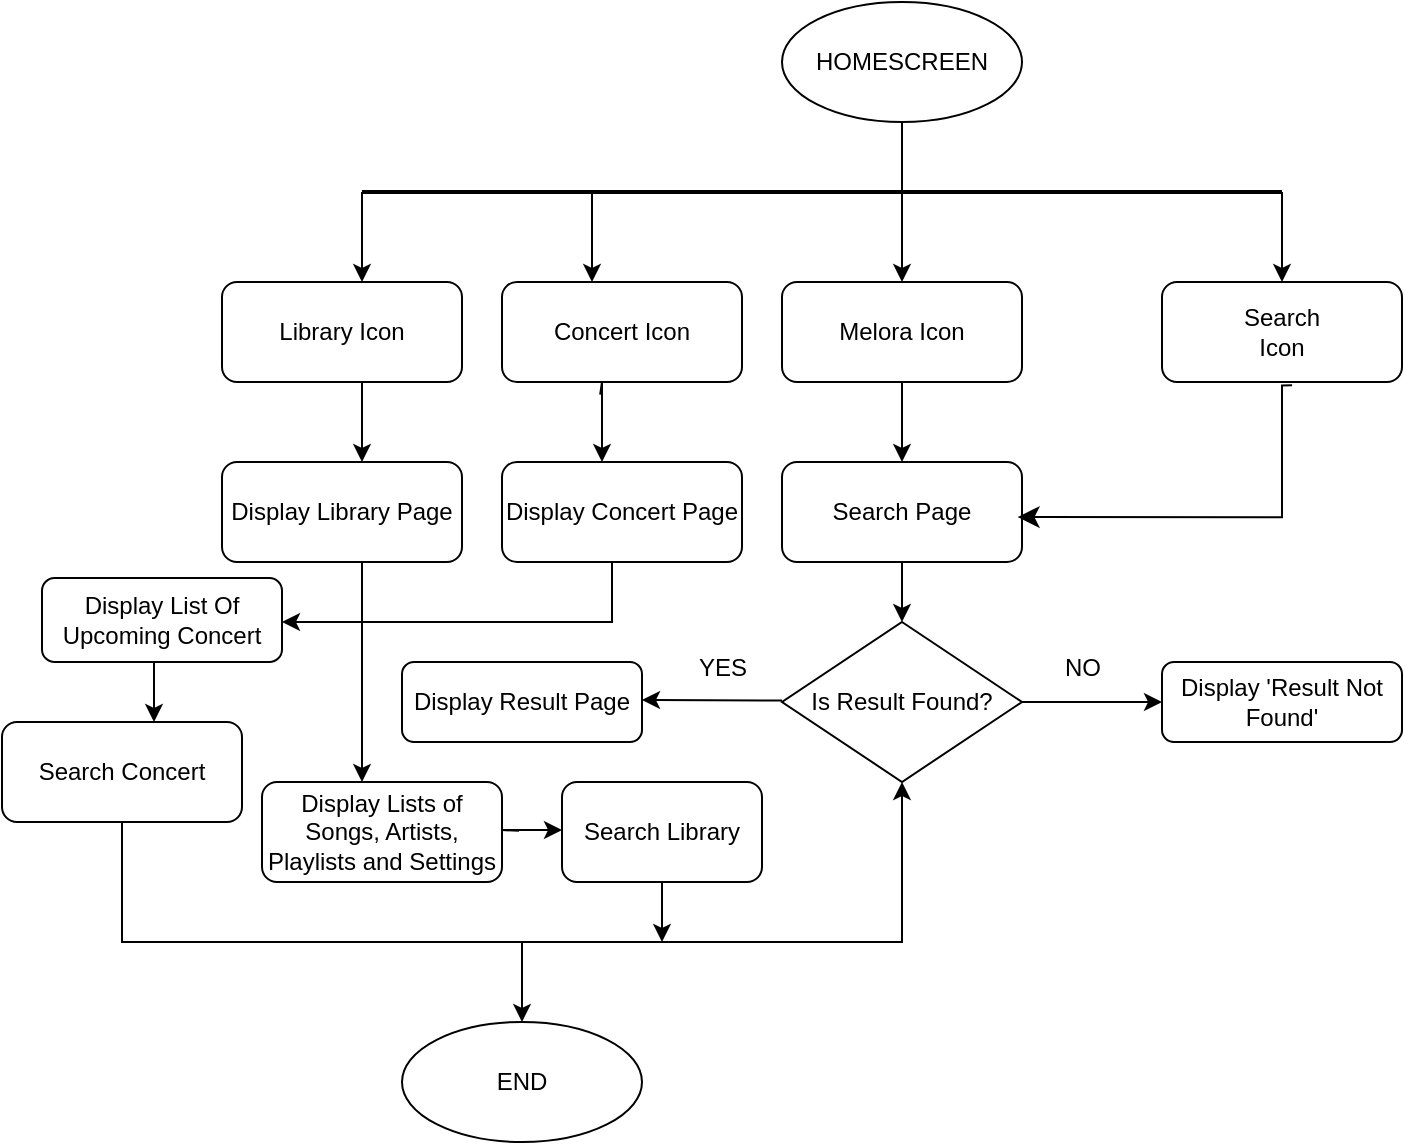 <mxfile version="24.5.5" type="github">
  <diagram name="Page-1" id="xUjrqKP3Alw-lbiAV3t9">
    <mxGraphModel dx="1784" dy="1625" grid="1" gridSize="10" guides="1" tooltips="1" connect="1" arrows="1" fold="1" page="1" pageScale="1" pageWidth="850" pageHeight="1100" math="0" shadow="0">
      <root>
        <mxCell id="0" />
        <mxCell id="1" parent="0" />
        <mxCell id="UZAarbRj5RcRsx9aD97j-1" value="" style="ellipse;whiteSpace=wrap;html=1;" vertex="1" parent="1">
          <mxGeometry x="360" y="-430" width="120" height="60" as="geometry" />
        </mxCell>
        <mxCell id="UZAarbRj5RcRsx9aD97j-6" value="" style="endArrow=classic;html=1;rounded=0;exitX=0.5;exitY=1;exitDx=0;exitDy=0;" edge="1" parent="1" source="UZAarbRj5RcRsx9aD97j-1">
          <mxGeometry width="50" height="50" relative="1" as="geometry">
            <mxPoint x="419.5" y="-360" as="sourcePoint" />
            <mxPoint x="420" y="-290" as="targetPoint" />
          </mxGeometry>
        </mxCell>
        <mxCell id="UZAarbRj5RcRsx9aD97j-7" value="HOMESCREEN" style="text;strokeColor=none;align=center;fillColor=none;html=1;verticalAlign=middle;whiteSpace=wrap;rounded=0;" vertex="1" parent="1">
          <mxGeometry x="370" y="-415" width="100" height="30" as="geometry" />
        </mxCell>
        <mxCell id="UZAarbRj5RcRsx9aD97j-14" value="" style="line;strokeWidth=2;html=1;" vertex="1" parent="1">
          <mxGeometry x="150" y="-340" width="460" height="10" as="geometry" />
        </mxCell>
        <mxCell id="UZAarbRj5RcRsx9aD97j-19" value="" style="endArrow=classic;html=1;rounded=0;exitX=0;exitY=0.5;exitDx=0;exitDy=0;exitPerimeter=0;" edge="1" parent="1" source="UZAarbRj5RcRsx9aD97j-14">
          <mxGeometry width="50" height="50" relative="1" as="geometry">
            <mxPoint x="150" y="-190" as="sourcePoint" />
            <mxPoint x="150" y="-290" as="targetPoint" />
          </mxGeometry>
        </mxCell>
        <mxCell id="UZAarbRj5RcRsx9aD97j-23" value="" style="endArrow=classic;html=1;rounded=0;exitX=0.25;exitY=0.5;exitDx=0;exitDy=0;exitPerimeter=0;" edge="1" parent="1" source="UZAarbRj5RcRsx9aD97j-14">
          <mxGeometry width="50" height="50" relative="1" as="geometry">
            <mxPoint x="280" y="-190" as="sourcePoint" />
            <mxPoint x="265" y="-290" as="targetPoint" />
            <Array as="points">
              <mxPoint x="265" y="-300" />
            </Array>
          </mxGeometry>
        </mxCell>
        <mxCell id="UZAarbRj5RcRsx9aD97j-24" value="" style="endArrow=classic;html=1;rounded=0;exitX=1;exitY=0.5;exitDx=0;exitDy=0;exitPerimeter=0;" edge="1" parent="1" source="UZAarbRj5RcRsx9aD97j-14" target="UZAarbRj5RcRsx9aD97j-26">
          <mxGeometry width="50" height="50" relative="1" as="geometry">
            <mxPoint x="610" y="-320" as="sourcePoint" />
            <mxPoint x="610" y="-295" as="targetPoint" />
          </mxGeometry>
        </mxCell>
        <mxCell id="UZAarbRj5RcRsx9aD97j-25" value="" style="rounded=1;whiteSpace=wrap;html=1;" vertex="1" parent="1">
          <mxGeometry x="80" y="-290" width="120" height="50" as="geometry" />
        </mxCell>
        <mxCell id="UZAarbRj5RcRsx9aD97j-26" value="" style="rounded=1;whiteSpace=wrap;html=1;" vertex="1" parent="1">
          <mxGeometry x="550" y="-290" width="120" height="50" as="geometry" />
        </mxCell>
        <mxCell id="UZAarbRj5RcRsx9aD97j-27" value="" style="rounded=1;whiteSpace=wrap;html=1;" vertex="1" parent="1">
          <mxGeometry x="360" y="-290" width="120" height="50" as="geometry" />
        </mxCell>
        <mxCell id="UZAarbRj5RcRsx9aD97j-28" value="" style="rounded=1;whiteSpace=wrap;html=1;" vertex="1" parent="1">
          <mxGeometry x="220" y="-290" width="120" height="50" as="geometry" />
        </mxCell>
        <mxCell id="UZAarbRj5RcRsx9aD97j-29" value="Melora Icon" style="text;strokeColor=none;align=center;fillColor=none;html=1;verticalAlign=middle;whiteSpace=wrap;rounded=0;" vertex="1" parent="1">
          <mxGeometry x="370" y="-280" width="100" height="30" as="geometry" />
        </mxCell>
        <mxCell id="UZAarbRj5RcRsx9aD97j-31" value="Concert Icon" style="text;strokeColor=none;align=center;fillColor=none;html=1;verticalAlign=middle;whiteSpace=wrap;rounded=0;" vertex="1" parent="1">
          <mxGeometry x="230" y="-280" width="100" height="30" as="geometry" />
        </mxCell>
        <mxCell id="UZAarbRj5RcRsx9aD97j-32" value="Library Icon" style="text;strokeColor=none;align=center;fillColor=none;html=1;verticalAlign=middle;whiteSpace=wrap;rounded=0;" vertex="1" parent="1">
          <mxGeometry x="90" y="-282.5" width="100" height="35" as="geometry" />
        </mxCell>
        <mxCell id="UZAarbRj5RcRsx9aD97j-34" value="Search Icon" style="text;strokeColor=none;align=center;fillColor=none;html=1;verticalAlign=middle;whiteSpace=wrap;rounded=0;" vertex="1" parent="1">
          <mxGeometry x="580" y="-280" width="60" height="30" as="geometry" />
        </mxCell>
        <mxCell id="UZAarbRj5RcRsx9aD97j-35" value="" style="endArrow=classic;html=1;rounded=0;exitX=0.5;exitY=1;exitDx=0;exitDy=0;" edge="1" parent="1" source="UZAarbRj5RcRsx9aD97j-27">
          <mxGeometry width="50" height="50" relative="1" as="geometry">
            <mxPoint x="380" y="-110" as="sourcePoint" />
            <mxPoint x="420" y="-200" as="targetPoint" />
          </mxGeometry>
        </mxCell>
        <mxCell id="UZAarbRj5RcRsx9aD97j-36" value="" style="rounded=1;whiteSpace=wrap;html=1;" vertex="1" parent="1">
          <mxGeometry x="360" y="-200" width="120" height="50" as="geometry" />
        </mxCell>
        <mxCell id="UZAarbRj5RcRsx9aD97j-37" value="Search Page" style="text;strokeColor=none;align=center;fillColor=none;html=1;verticalAlign=middle;whiteSpace=wrap;rounded=0;" vertex="1" parent="1">
          <mxGeometry x="370" y="-190" width="100" height="30" as="geometry" />
        </mxCell>
        <mxCell id="UZAarbRj5RcRsx9aD97j-39" value="" style="endArrow=classic;html=1;rounded=0;exitX=0.5;exitY=1;exitDx=0;exitDy=0;" edge="1" parent="1" source="UZAarbRj5RcRsx9aD97j-36">
          <mxGeometry width="50" height="50" relative="1" as="geometry">
            <mxPoint x="410" y="-20" as="sourcePoint" />
            <mxPoint x="420" y="-120" as="targetPoint" />
          </mxGeometry>
        </mxCell>
        <mxCell id="UZAarbRj5RcRsx9aD97j-42" value="Is Result Found?" style="rhombus;whiteSpace=wrap;html=1;" vertex="1" parent="1">
          <mxGeometry x="360" y="-120" width="120" height="80" as="geometry" />
        </mxCell>
        <mxCell id="UZAarbRj5RcRsx9aD97j-43" value="" style="endArrow=classic;html=1;rounded=0;exitX=1;exitY=0.5;exitDx=0;exitDy=0;" edge="1" parent="1" source="UZAarbRj5RcRsx9aD97j-42">
          <mxGeometry width="50" height="50" relative="1" as="geometry">
            <mxPoint x="600" y="-80" as="sourcePoint" />
            <mxPoint x="550" y="-80" as="targetPoint" />
            <Array as="points" />
          </mxGeometry>
        </mxCell>
        <mxCell id="UZAarbRj5RcRsx9aD97j-44" value="NO" style="text;html=1;align=center;verticalAlign=middle;resizable=0;points=[];autosize=1;strokeColor=none;fillColor=none;" vertex="1" parent="1">
          <mxGeometry x="490" y="-112" width="40" height="30" as="geometry" />
        </mxCell>
        <mxCell id="UZAarbRj5RcRsx9aD97j-45" value="" style="endArrow=classic;html=1;rounded=0;exitX=-0.064;exitY=0.491;exitDx=0;exitDy=0;exitPerimeter=0;" edge="1" parent="1">
          <mxGeometry width="50" height="50" relative="1" as="geometry">
            <mxPoint x="360.0" y="-80.72" as="sourcePoint" />
            <mxPoint x="290" y="-81" as="targetPoint" />
          </mxGeometry>
        </mxCell>
        <mxCell id="UZAarbRj5RcRsx9aD97j-46" value="YES" style="text;html=1;align=center;verticalAlign=middle;resizable=0;points=[];autosize=1;strokeColor=none;fillColor=none;" vertex="1" parent="1">
          <mxGeometry x="305" y="-112" width="50" height="30" as="geometry" />
        </mxCell>
        <mxCell id="UZAarbRj5RcRsx9aD97j-47" value="Display &#39;Result Not Found&#39;" style="rounded=1;whiteSpace=wrap;html=1;" vertex="1" parent="1">
          <mxGeometry x="550" y="-100" width="120" height="40" as="geometry" />
        </mxCell>
        <mxCell id="UZAarbRj5RcRsx9aD97j-48" value="Display Result Page" style="rounded=1;whiteSpace=wrap;html=1;" vertex="1" parent="1">
          <mxGeometry x="170" y="-100" width="120" height="40" as="geometry" />
        </mxCell>
        <mxCell id="UZAarbRj5RcRsx9aD97j-50" value="" style="edgeStyle=segmentEdgeStyle;endArrow=classic;html=1;curved=0;rounded=0;endSize=8;startSize=8;entryX=1.078;entryY=0.585;entryDx=0;entryDy=0;entryPerimeter=0;exitX=0.584;exitY=1.389;exitDx=0;exitDy=0;exitPerimeter=0;" edge="1" parent="1" source="UZAarbRj5RcRsx9aD97j-34" target="UZAarbRj5RcRsx9aD97j-37">
          <mxGeometry width="50" height="50" relative="1" as="geometry">
            <mxPoint x="640" y="-180" as="sourcePoint" />
            <mxPoint x="489" y="-172" as="targetPoint" />
            <Array as="points">
              <mxPoint x="610" y="-238" />
              <mxPoint x="610" y="-172" />
            </Array>
          </mxGeometry>
        </mxCell>
        <mxCell id="UZAarbRj5RcRsx9aD97j-51" value="" style="endArrow=classic;html=1;rounded=0;exitX=0.6;exitY=1.214;exitDx=0;exitDy=0;exitPerimeter=0;" edge="1" parent="1" source="UZAarbRj5RcRsx9aD97j-32">
          <mxGeometry width="50" height="50" relative="1" as="geometry">
            <mxPoint x="160" y="-220" as="sourcePoint" />
            <mxPoint x="150" y="-200" as="targetPoint" />
            <Array as="points">
              <mxPoint x="150" y="-200" />
            </Array>
          </mxGeometry>
        </mxCell>
        <mxCell id="UZAarbRj5RcRsx9aD97j-52" value="Display Library Page" style="rounded=1;whiteSpace=wrap;html=1;" vertex="1" parent="1">
          <mxGeometry x="80" y="-200" width="120" height="50" as="geometry" />
        </mxCell>
        <mxCell id="UZAarbRj5RcRsx9aD97j-53" value="" style="endArrow=classic;html=1;rounded=0;exitX=0.409;exitY=1.127;exitDx=0;exitDy=0;exitPerimeter=0;" edge="1" parent="1" source="UZAarbRj5RcRsx9aD97j-28">
          <mxGeometry width="50" height="50" relative="1" as="geometry">
            <mxPoint x="250" y="-140" as="sourcePoint" />
            <mxPoint x="270" y="-200" as="targetPoint" />
            <Array as="points">
              <mxPoint x="270" y="-240" />
            </Array>
          </mxGeometry>
        </mxCell>
        <mxCell id="UZAarbRj5RcRsx9aD97j-54" value="Display Concert Page" style="rounded=1;whiteSpace=wrap;html=1;" vertex="1" parent="1">
          <mxGeometry x="220" y="-200" width="120" height="50" as="geometry" />
        </mxCell>
        <mxCell id="UZAarbRj5RcRsx9aD97j-55" value="" style="endArrow=classic;html=1;rounded=0;exitX=0.5;exitY=1;exitDx=0;exitDy=0;" edge="1" parent="1" source="UZAarbRj5RcRsx9aD97j-63">
          <mxGeometry width="50" height="50" relative="1" as="geometry">
            <mxPoint x="-10" y="60" as="sourcePoint" />
            <mxPoint x="420" y="-40" as="targetPoint" />
            <Array as="points">
              <mxPoint x="30" y="40" />
              <mxPoint x="420" y="40" />
            </Array>
          </mxGeometry>
        </mxCell>
        <mxCell id="UZAarbRj5RcRsx9aD97j-58" value="" style="endArrow=classic;html=1;rounded=0;" edge="1" parent="1">
          <mxGeometry width="50" height="50" relative="1" as="geometry">
            <mxPoint x="275" y="-150" as="sourcePoint" />
            <mxPoint x="110" y="-120" as="targetPoint" />
            <Array as="points">
              <mxPoint x="275" y="-120" />
            </Array>
          </mxGeometry>
        </mxCell>
        <mxCell id="UZAarbRj5RcRsx9aD97j-59" value="Display List Of Upcoming Concert" style="rounded=1;whiteSpace=wrap;html=1;" vertex="1" parent="1">
          <mxGeometry x="-10" y="-142" width="120" height="42" as="geometry" />
        </mxCell>
        <mxCell id="UZAarbRj5RcRsx9aD97j-60" value="" style="endArrow=classic;html=1;rounded=0;" edge="1" parent="1">
          <mxGeometry width="50" height="50" relative="1" as="geometry">
            <mxPoint x="150" y="-150" as="sourcePoint" />
            <mxPoint x="150" y="-40" as="targetPoint" />
            <Array as="points">
              <mxPoint x="150" y="-70" />
            </Array>
          </mxGeometry>
        </mxCell>
        <mxCell id="UZAarbRj5RcRsx9aD97j-61" value="Display Lists of Songs, Artists, Playlists and Settings" style="rounded=1;whiteSpace=wrap;html=1;" vertex="1" parent="1">
          <mxGeometry x="100" y="-40" width="120" height="50" as="geometry" />
        </mxCell>
        <mxCell id="UZAarbRj5RcRsx9aD97j-62" value="" style="endArrow=classic;html=1;rounded=0;" edge="1" parent="1">
          <mxGeometry width="50" height="50" relative="1" as="geometry">
            <mxPoint x="46" y="-100" as="sourcePoint" />
            <mxPoint x="46" y="-70" as="targetPoint" />
          </mxGeometry>
        </mxCell>
        <mxCell id="UZAarbRj5RcRsx9aD97j-63" value="Search Concert" style="rounded=1;whiteSpace=wrap;html=1;" vertex="1" parent="1">
          <mxGeometry x="-30" y="-70" width="120" height="50" as="geometry" />
        </mxCell>
        <mxCell id="UZAarbRj5RcRsx9aD97j-65" value="" style="endArrow=classic;html=1;rounded=0;exitX=1.071;exitY=0.488;exitDx=0;exitDy=0;exitPerimeter=0;" edge="1" parent="1" source="UZAarbRj5RcRsx9aD97j-61">
          <mxGeometry width="50" height="50" relative="1" as="geometry">
            <mxPoint x="260" y="20" as="sourcePoint" />
            <mxPoint x="250" y="-16" as="targetPoint" />
            <Array as="points">
              <mxPoint x="220" y="-16" />
            </Array>
          </mxGeometry>
        </mxCell>
        <mxCell id="UZAarbRj5RcRsx9aD97j-66" value="Search Library" style="rounded=1;whiteSpace=wrap;html=1;" vertex="1" parent="1">
          <mxGeometry x="250" y="-40" width="100" height="50" as="geometry" />
        </mxCell>
        <mxCell id="UZAarbRj5RcRsx9aD97j-68" value="" style="endArrow=classic;html=1;rounded=0;exitX=0.5;exitY=1;exitDx=0;exitDy=0;" edge="1" parent="1" source="UZAarbRj5RcRsx9aD97j-66">
          <mxGeometry width="50" height="50" relative="1" as="geometry">
            <mxPoint x="280" y="90" as="sourcePoint" />
            <mxPoint x="300" y="40" as="targetPoint" />
          </mxGeometry>
        </mxCell>
        <mxCell id="UZAarbRj5RcRsx9aD97j-69" value="" style="endArrow=classic;html=1;rounded=0;" edge="1" parent="1">
          <mxGeometry width="50" height="50" relative="1" as="geometry">
            <mxPoint x="230" y="40" as="sourcePoint" />
            <mxPoint x="230" y="80" as="targetPoint" />
          </mxGeometry>
        </mxCell>
        <mxCell id="UZAarbRj5RcRsx9aD97j-70" value="END" style="ellipse;whiteSpace=wrap;html=1;" vertex="1" parent="1">
          <mxGeometry x="170" y="80" width="120" height="60" as="geometry" />
        </mxCell>
      </root>
    </mxGraphModel>
  </diagram>
</mxfile>
